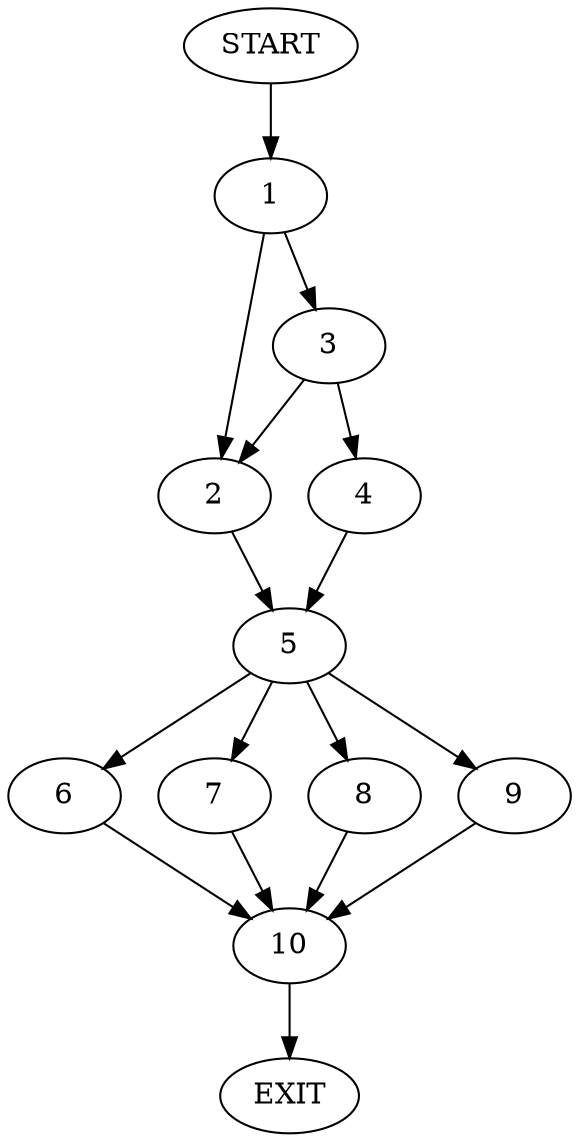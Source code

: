 digraph {
0 [label="START"]
11 [label="EXIT"]
0 -> 1
1 -> 2
1 -> 3
3 -> 2
3 -> 4
2 -> 5
4 -> 5
5 -> 6
5 -> 7
5 -> 8
5 -> 9
6 -> 10
9 -> 10
8 -> 10
7 -> 10
10 -> 11
}
